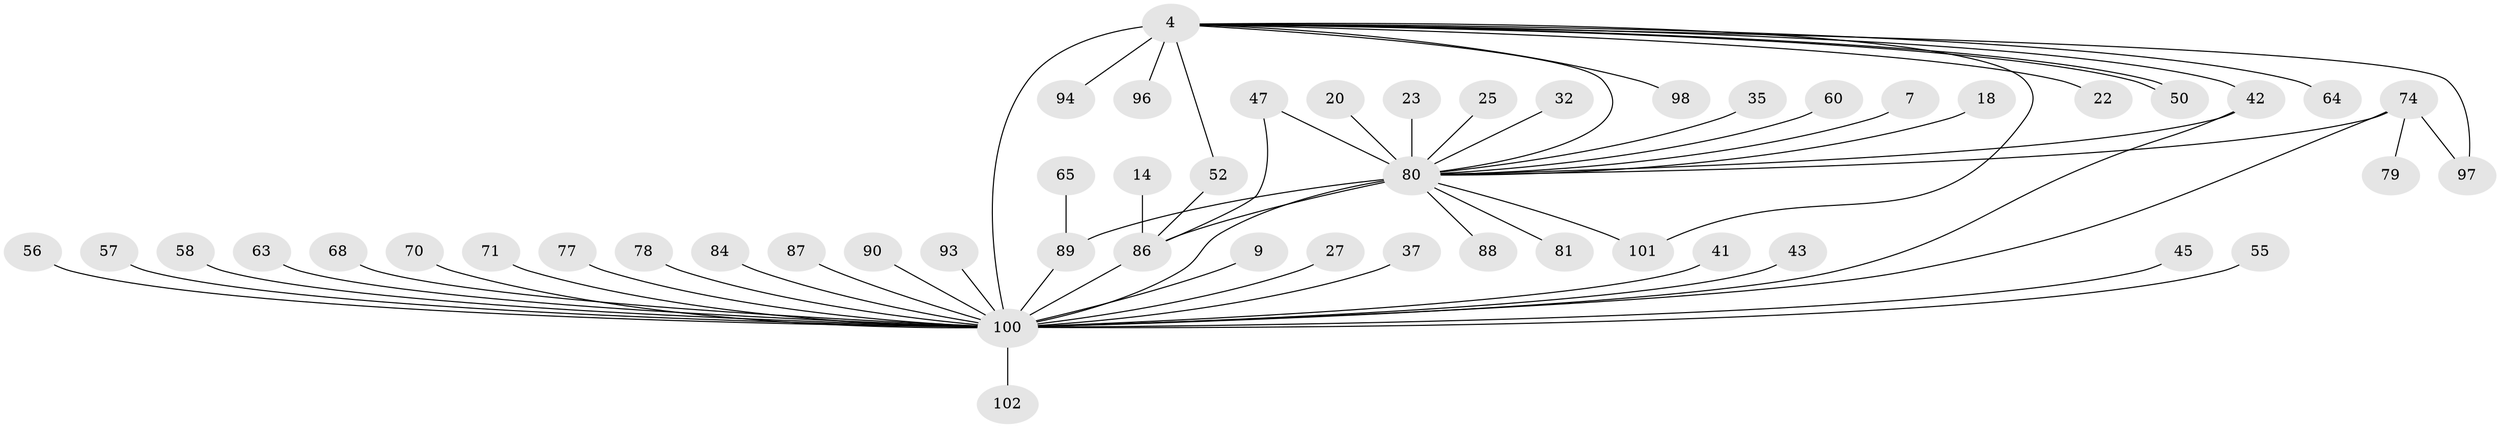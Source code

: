 // original degree distribution, {4: 0.13725490196078433, 27: 0.00980392156862745, 31: 0.00980392156862745, 7: 0.00980392156862745, 5: 0.0392156862745098, 1: 0.43137254901960786, 9: 0.0196078431372549, 3: 0.08823529411764706, 12: 0.0196078431372549, 2: 0.22549019607843138, 6: 0.00980392156862745}
// Generated by graph-tools (version 1.1) at 2025/48/03/09/25 04:48:45]
// undirected, 51 vertices, 61 edges
graph export_dot {
graph [start="1"]
  node [color=gray90,style=filled];
  4;
  7;
  9;
  14;
  18;
  20;
  22;
  23;
  25;
  27;
  32;
  35;
  37;
  41;
  42 [super="+33+28"];
  43;
  45;
  47 [super="+16"];
  50;
  52;
  55;
  56;
  57;
  58;
  60;
  63;
  64;
  65;
  68;
  70;
  71;
  74 [super="+26+44"];
  77;
  78 [super="+10+38"];
  79;
  80 [super="+6+34+51+67"];
  81 [super="+72"];
  84;
  86 [super="+85+75"];
  87;
  88;
  89 [super="+39"];
  90;
  93;
  94;
  96;
  97 [super="+83"];
  98;
  100 [super="+91+92+99"];
  101 [super="+62"];
  102;
  4 -- 22;
  4 -- 42 [weight=2];
  4 -- 50;
  4 -- 50;
  4 -- 52;
  4 -- 64;
  4 -- 94;
  4 -- 96;
  4 -- 97;
  4 -- 98;
  4 -- 80 [weight=4];
  4 -- 101;
  4 -- 100 [weight=12];
  7 -- 80;
  9 -- 100 [weight=3];
  14 -- 86;
  18 -- 80;
  20 -- 80;
  23 -- 80;
  25 -- 80;
  27 -- 100;
  32 -- 80;
  35 -- 80;
  37 -- 100;
  41 -- 100;
  42 -- 80;
  42 -- 100;
  43 -- 100;
  45 -- 100;
  47 -- 80 [weight=4];
  47 -- 86;
  52 -- 86;
  55 -- 100;
  56 -- 100 [weight=2];
  57 -- 100;
  58 -- 100;
  60 -- 80;
  63 -- 100;
  65 -- 89;
  68 -- 100;
  70 -- 100;
  71 -- 100;
  74 -- 80;
  74 -- 79;
  74 -- 97;
  74 -- 100 [weight=3];
  77 -- 100;
  78 -- 100;
  80 -- 86 [weight=3];
  80 -- 88;
  80 -- 101 [weight=3];
  80 -- 81;
  80 -- 100 [weight=7];
  80 -- 89 [weight=2];
  84 -- 100;
  86 -- 100 [weight=2];
  87 -- 100;
  89 -- 100;
  90 -- 100;
  93 -- 100;
  100 -- 102;
}
